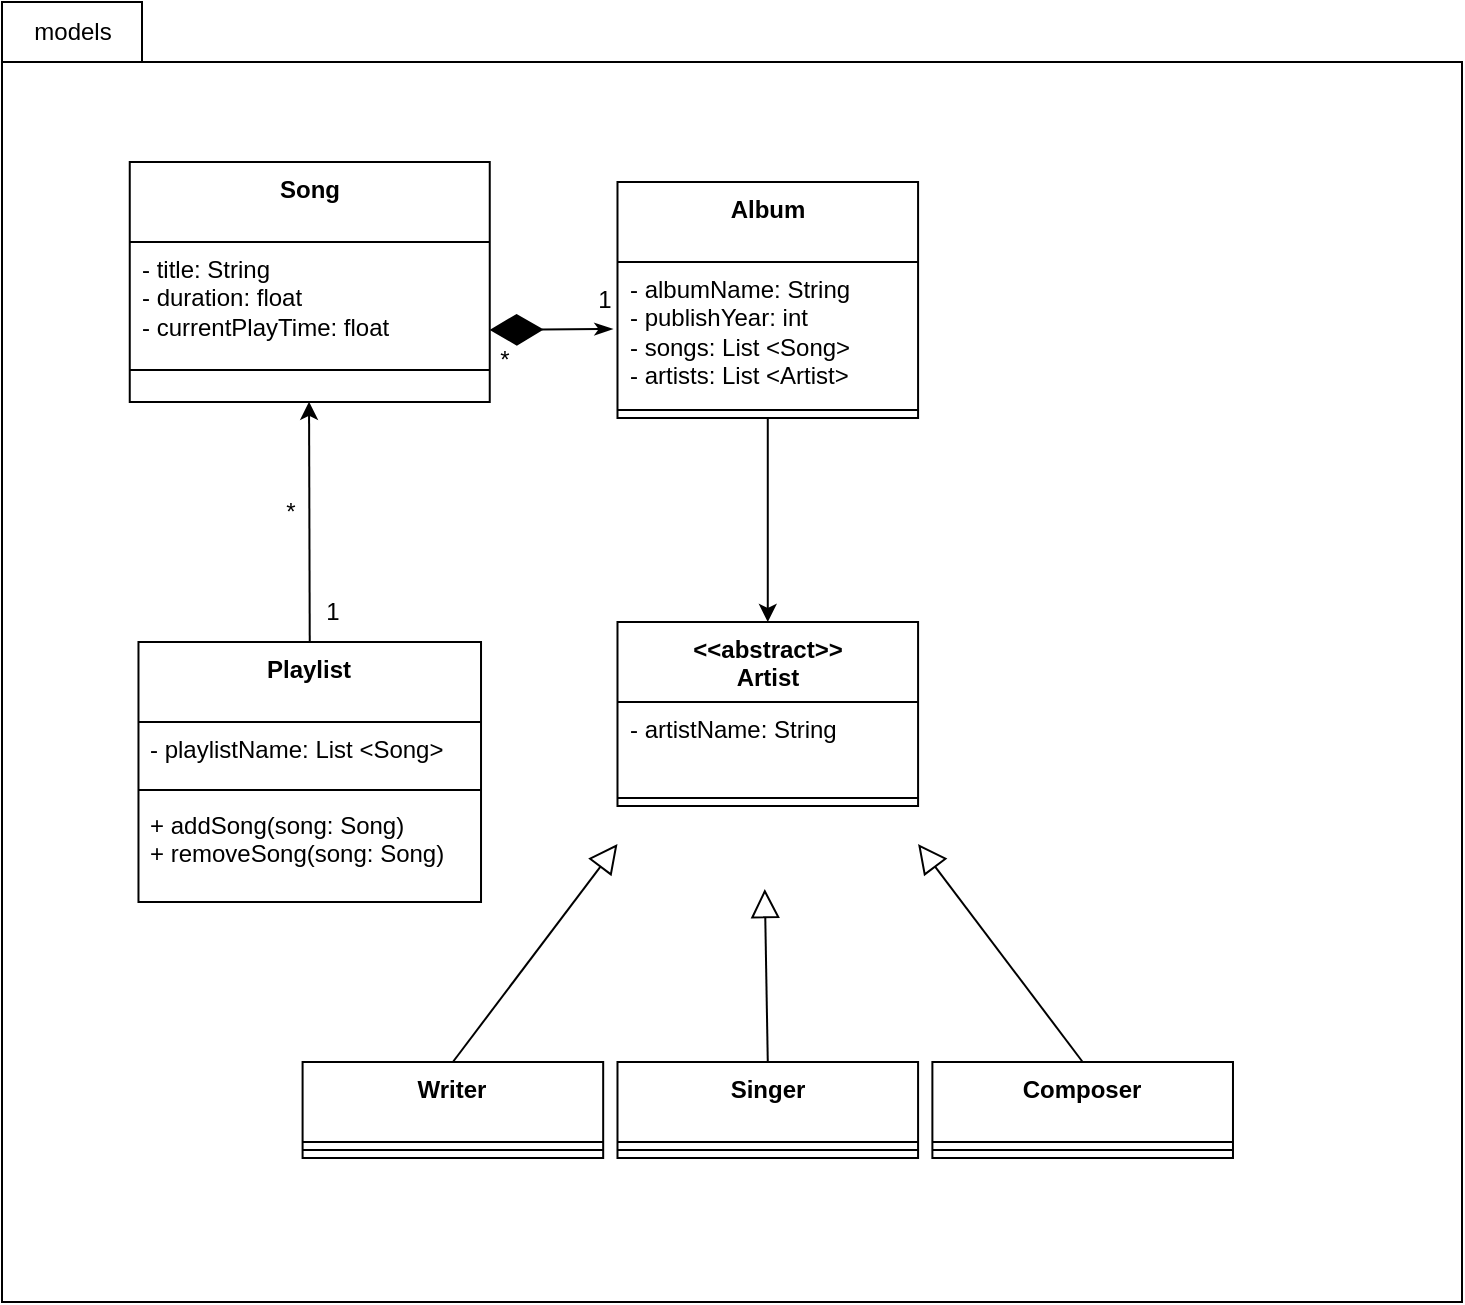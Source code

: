 <mxfile>
    <diagram id="-sP7Vog0kfrc2KqKxCqc" name="Page-1">
        <mxGraphModel dx="822" dy="279" grid="1" gridSize="10" guides="1" tooltips="1" connect="1" arrows="1" fold="1" page="1" pageScale="1" pageWidth="850" pageHeight="1100" math="0" shadow="0">
            <root>
                <mxCell id="0"/>
                <mxCell id="1" parent="0"/>
                <mxCell id="9" value="" style="group" parent="1" vertex="1" connectable="0">
                    <mxGeometry x="140" y="40" width="730" height="650" as="geometry"/>
                </mxCell>
                <mxCell id="6" value="" style="shape=folder;fontStyle=1;spacingTop=10;tabWidth=70;tabHeight=30;tabPosition=left;html=1;whiteSpace=wrap;" parent="9" vertex="1">
                    <mxGeometry width="730" height="650" as="geometry"/>
                </mxCell>
                <mxCell id="8" value="models" style="text;html=1;align=center;verticalAlign=middle;resizable=0;points=[];autosize=1;strokeColor=none;fillColor=none;" parent="9" vertex="1">
                    <mxGeometry width="70" height="30" as="geometry"/>
                </mxCell>
                <mxCell id="17" value="&lt;div&gt;Song&lt;/div&gt;" style="swimlane;fontStyle=1;align=center;verticalAlign=top;childLayout=stackLayout;horizontal=1;startSize=40;horizontalStack=0;resizeParent=1;resizeParentMax=0;resizeLast=0;collapsible=1;marginBottom=0;whiteSpace=wrap;html=1;" parent="9" vertex="1">
                    <mxGeometry x="63.875" y="80" width="180" height="120" as="geometry">
                        <mxRectangle x="550" y="190" width="110" height="40" as="alternateBounds"/>
                    </mxGeometry>
                </mxCell>
                <mxCell id="18" value="- title: String&lt;div&gt;- duration: float&lt;br&gt;&lt;div&gt;- currentPlayTime: float&lt;br&gt;&lt;/div&gt;&lt;/div&gt;" style="text;strokeColor=none;fillColor=none;align=left;verticalAlign=top;spacingLeft=4;spacingRight=4;overflow=hidden;rotatable=0;points=[[0,0.5],[1,0.5]];portConstraint=eastwest;whiteSpace=wrap;html=1;" parent="17" vertex="1">
                    <mxGeometry y="40" width="180" height="60" as="geometry"/>
                </mxCell>
                <mxCell id="19" value="" style="line;strokeWidth=1;fillColor=none;align=left;verticalAlign=middle;spacingTop=-1;spacingLeft=3;spacingRight=3;rotatable=0;labelPosition=right;points=[];portConstraint=eastwest;strokeColor=inherit;" parent="17" vertex="1">
                    <mxGeometry y="100" width="180" height="8" as="geometry"/>
                </mxCell>
                <mxCell id="20" value="&lt;div&gt;&lt;br&gt;&lt;/div&gt;" style="text;strokeColor=none;fillColor=none;align=left;verticalAlign=top;spacingLeft=4;spacingRight=4;overflow=hidden;rotatable=0;points=[[0,0.5],[1,0.5]];portConstraint=eastwest;whiteSpace=wrap;html=1;" parent="17" vertex="1">
                    <mxGeometry y="108" width="180" height="12" as="geometry"/>
                </mxCell>
                <mxCell id="38" style="edgeStyle=none;html=1;exitX=0.5;exitY=1;exitDx=0;exitDy=0;entryX=0.5;entryY=0;entryDx=0;entryDy=0;" parent="9" source="10" target="2" edge="1">
                    <mxGeometry relative="1" as="geometry"/>
                </mxCell>
                <mxCell id="10" value="&lt;div&gt;Album&lt;/div&gt;" style="swimlane;fontStyle=1;align=center;verticalAlign=top;childLayout=stackLayout;horizontal=1;startSize=40;horizontalStack=0;resizeParent=1;resizeParentMax=0;resizeLast=0;collapsible=1;marginBottom=0;whiteSpace=wrap;html=1;" parent="9" vertex="1">
                    <mxGeometry x="307.745" y="90" width="150.294" height="118" as="geometry">
                        <mxRectangle x="550" y="190" width="110" height="40" as="alternateBounds"/>
                    </mxGeometry>
                </mxCell>
                <mxCell id="11" value="&lt;font style=&quot;color: light-dark(rgb(0, 0, 0), rgb(255, 255, 255));&quot;&gt;- albumName: String&lt;/font&gt;&lt;div&gt;&lt;font style=&quot;color: light-dark(rgb(0, 0, 0), rgb(255, 255, 255));&quot;&gt;- publishYear: int&lt;br&gt;&lt;/font&gt;&lt;div&gt;&lt;font style=&quot;color: light-dark(rgb(0, 0, 0), rgb(255, 255, 255));&quot;&gt;- songs: List &amp;lt;Song&amp;gt;&lt;/font&gt;&lt;/div&gt;&lt;div&gt;- artists: List &amp;lt;Artist&amp;gt;&lt;/div&gt;&lt;/div&gt;" style="text;strokeColor=none;fillColor=none;align=left;verticalAlign=top;spacingLeft=4;spacingRight=4;overflow=hidden;rotatable=0;points=[[0,0.5],[1,0.5]];portConstraint=eastwest;whiteSpace=wrap;html=1;" parent="10" vertex="1">
                    <mxGeometry y="40" width="150.294" height="70" as="geometry"/>
                </mxCell>
                <mxCell id="12" value="" style="line;strokeWidth=1;fillColor=none;align=left;verticalAlign=middle;spacingTop=-1;spacingLeft=3;spacingRight=3;rotatable=0;labelPosition=right;points=[];portConstraint=eastwest;strokeColor=inherit;" parent="10" vertex="1">
                    <mxGeometry y="110" width="150.294" height="8" as="geometry"/>
                </mxCell>
                <mxCell id="26" value="" style="endArrow=diamondThin;endFill=1;endSize=24;html=1;exitX=0.635;exitY=0.983;exitDx=0;exitDy=0;entryX=1.006;entryY=1.054;entryDx=0;entryDy=0;entryPerimeter=0;startArrow=classicThin;startFill=1;exitPerimeter=0;" parent="9" source="32" edge="1">
                    <mxGeometry width="160" relative="1" as="geometry">
                        <mxPoint x="306.665" y="124.68" as="sourcePoint"/>
                        <mxPoint x="243.875" y="164.0" as="targetPoint"/>
                    </mxGeometry>
                </mxCell>
                <mxCell id="32" value="1" style="text;html=1;align=center;verticalAlign=middle;resizable=0;points=[];autosize=1;strokeColor=none;fillColor=none;" parent="9" vertex="1">
                    <mxGeometry x="286.275" y="134" width="30" height="30" as="geometry"/>
                </mxCell>
                <mxCell id="33" value="*" style="text;html=1;align=center;verticalAlign=middle;resizable=0;points=[];autosize=1;strokeColor=none;fillColor=none;" parent="9" vertex="1">
                    <mxGeometry x="236.176" y="164" width="30" height="30" as="geometry"/>
                </mxCell>
                <mxCell id="22" value="&lt;div&gt;Playlist&lt;/div&gt;" style="swimlane;fontStyle=1;align=center;verticalAlign=top;childLayout=stackLayout;horizontal=1;startSize=40;horizontalStack=0;resizeParent=1;resizeParentMax=0;resizeLast=0;collapsible=1;marginBottom=0;whiteSpace=wrap;html=1;" parent="9" vertex="1">
                    <mxGeometry x="68.24" y="320" width="171.27" height="130" as="geometry">
                        <mxRectangle x="550" y="190" width="110" height="40" as="alternateBounds"/>
                    </mxGeometry>
                </mxCell>
                <mxCell id="23" value="- playlistName: List &amp;lt;Song&amp;gt;&lt;div&gt;&lt;br&gt;&lt;/div&gt;" style="text;strokeColor=none;fillColor=none;align=left;verticalAlign=top;spacingLeft=4;spacingRight=4;overflow=hidden;rotatable=0;points=[[0,0.5],[1,0.5]];portConstraint=eastwest;whiteSpace=wrap;html=1;" parent="22" vertex="1">
                    <mxGeometry y="40" width="171.27" height="30" as="geometry"/>
                </mxCell>
                <mxCell id="24" value="" style="line;strokeWidth=1;fillColor=none;align=left;verticalAlign=middle;spacingTop=-1;spacingLeft=3;spacingRight=3;rotatable=0;labelPosition=right;points=[];portConstraint=eastwest;strokeColor=inherit;" parent="22" vertex="1">
                    <mxGeometry y="70" width="171.27" height="8" as="geometry"/>
                </mxCell>
                <mxCell id="25" value="&lt;div&gt;+ addSong(song: Song)&lt;/div&gt;&lt;div&gt;+ removeSong(song: Song)&lt;/div&gt;" style="text;strokeColor=none;fillColor=none;align=left;verticalAlign=top;spacingLeft=4;spacingRight=4;overflow=hidden;rotatable=0;points=[[0,0.5],[1,0.5]];portConstraint=eastwest;whiteSpace=wrap;html=1;" parent="22" vertex="1">
                    <mxGeometry y="78" width="171.27" height="52" as="geometry"/>
                </mxCell>
                <mxCell id="34" style="edgeStyle=none;html=1;exitX=0.5;exitY=0;exitDx=0;exitDy=0;entryX=0.498;entryY=0.991;entryDx=0;entryDy=0;entryPerimeter=0;" parent="9" source="22" target="20" edge="1">
                    <mxGeometry relative="1" as="geometry"/>
                </mxCell>
                <mxCell id="35" value="1" style="text;html=1;align=center;verticalAlign=middle;resizable=0;points=[];autosize=1;strokeColor=none;fillColor=none;" parent="9" vertex="1">
                    <mxGeometry x="150.294" y="290" width="30" height="30" as="geometry"/>
                </mxCell>
                <mxCell id="36" value="*" style="text;html=1;align=center;verticalAlign=middle;resizable=0;points=[];autosize=1;strokeColor=none;fillColor=none;" parent="9" vertex="1">
                    <mxGeometry x="128.824" y="240" width="30" height="30" as="geometry"/>
                </mxCell>
                <mxCell id="2" value="&lt;div&gt;&amp;lt;&amp;lt;abstract&amp;gt;&amp;gt;&lt;/div&gt;Artist" style="swimlane;fontStyle=1;align=center;verticalAlign=top;childLayout=stackLayout;horizontal=1;startSize=40;horizontalStack=0;resizeParent=1;resizeParentMax=0;resizeLast=0;collapsible=1;marginBottom=0;whiteSpace=wrap;html=1;" parent="9" vertex="1">
                    <mxGeometry x="307.745" y="310" width="150.294" height="92" as="geometry">
                        <mxRectangle x="550" y="190" width="110" height="40" as="alternateBounds"/>
                    </mxGeometry>
                </mxCell>
                <mxCell id="3" value="- artistName: String" style="text;strokeColor=none;fillColor=none;align=left;verticalAlign=top;spacingLeft=4;spacingRight=4;overflow=hidden;rotatable=0;points=[[0,0.5],[1,0.5]];portConstraint=eastwest;whiteSpace=wrap;html=1;" parent="2" vertex="1">
                    <mxGeometry y="40" width="150.294" height="44" as="geometry"/>
                </mxCell>
                <mxCell id="4" value="" style="line;strokeWidth=1;fillColor=none;align=left;verticalAlign=middle;spacingTop=-1;spacingLeft=3;spacingRight=3;rotatable=0;labelPosition=right;points=[];portConstraint=eastwest;strokeColor=inherit;" parent="2" vertex="1">
                    <mxGeometry y="84" width="150.294" height="8" as="geometry"/>
                </mxCell>
                <mxCell id="41" value="&lt;div&gt;Composer&lt;/div&gt;" style="swimlane;fontStyle=1;align=center;verticalAlign=top;childLayout=stackLayout;horizontal=1;startSize=40;horizontalStack=0;resizeParent=1;resizeParentMax=0;resizeLast=0;collapsible=1;marginBottom=0;whiteSpace=wrap;html=1;" parent="9" vertex="1">
                    <mxGeometry x="465.196" y="530" width="150.294" height="48" as="geometry">
                        <mxRectangle x="550" y="190" width="110" height="40" as="alternateBounds"/>
                    </mxGeometry>
                </mxCell>
                <mxCell id="43" value="" style="line;strokeWidth=1;fillColor=none;align=left;verticalAlign=middle;spacingTop=-1;spacingLeft=3;spacingRight=3;rotatable=0;labelPosition=right;points=[];portConstraint=eastwest;strokeColor=inherit;" parent="41" vertex="1">
                    <mxGeometry y="40" width="150.294" height="8" as="geometry"/>
                </mxCell>
                <mxCell id="45" value="&lt;div&gt;Singer&lt;/div&gt;" style="swimlane;fontStyle=1;align=center;verticalAlign=top;childLayout=stackLayout;horizontal=1;startSize=40;horizontalStack=0;resizeParent=1;resizeParentMax=0;resizeLast=0;collapsible=1;marginBottom=0;whiteSpace=wrap;html=1;" parent="9" vertex="1">
                    <mxGeometry x="307.745" y="530" width="150.294" height="48" as="geometry">
                        <mxRectangle x="550" y="190" width="110" height="40" as="alternateBounds"/>
                    </mxGeometry>
                </mxCell>
                <mxCell id="47" value="" style="line;strokeWidth=1;fillColor=none;align=left;verticalAlign=middle;spacingTop=-1;spacingLeft=3;spacingRight=3;rotatable=0;labelPosition=right;points=[];portConstraint=eastwest;strokeColor=inherit;" parent="45" vertex="1">
                    <mxGeometry y="40" width="150.294" height="8" as="geometry"/>
                </mxCell>
                <mxCell id="49" value="&lt;div&gt;Writer&lt;/div&gt;" style="swimlane;fontStyle=1;align=center;verticalAlign=top;childLayout=stackLayout;horizontal=1;startSize=40;horizontalStack=0;resizeParent=1;resizeParentMax=0;resizeLast=0;collapsible=1;marginBottom=0;whiteSpace=wrap;html=1;" parent="9" vertex="1">
                    <mxGeometry x="150.294" y="530" width="150.294" height="48" as="geometry">
                        <mxRectangle x="550" y="190" width="110" height="40" as="alternateBounds"/>
                    </mxGeometry>
                </mxCell>
                <mxCell id="51" value="" style="line;strokeWidth=1;fillColor=none;align=left;verticalAlign=middle;spacingTop=-1;spacingLeft=3;spacingRight=3;rotatable=0;labelPosition=right;points=[];portConstraint=eastwest;strokeColor=inherit;" parent="49" vertex="1">
                    <mxGeometry y="40" width="150.294" height="8" as="geometry"/>
                </mxCell>
                <mxCell id="53" value="" style="endArrow=block;endFill=0;endSize=12;html=1;exitX=0.5;exitY=0;exitDx=0;exitDy=0;entryX=0.49;entryY=1.092;entryDx=0;entryDy=0;entryPerimeter=0;" parent="9" source="45" edge="1">
                    <mxGeometry width="160" relative="1" as="geometry">
                        <mxPoint x="314.902" y="620" as="sourcePoint"/>
                        <mxPoint x="381.389" y="443.496" as="targetPoint"/>
                    </mxGeometry>
                </mxCell>
                <mxCell id="57" value="" style="endArrow=block;endFill=0;endSize=12;html=1;exitX=0.5;exitY=0;exitDx=0;exitDy=0;entryX=0;entryY=0.5;entryDx=0;entryDy=0;" parent="9" source="49" edge="1">
                    <mxGeometry width="160" relative="1" as="geometry">
                        <mxPoint x="390.049" y="540" as="sourcePoint"/>
                        <mxPoint x="307.745" y="421" as="targetPoint"/>
                    </mxGeometry>
                </mxCell>
                <mxCell id="58" value="" style="endArrow=block;endFill=0;endSize=12;html=1;exitX=0.5;exitY=0;exitDx=0;exitDy=0;entryX=1;entryY=0.5;entryDx=0;entryDy=0;" parent="9" source="41" edge="1">
                    <mxGeometry width="160" relative="1" as="geometry">
                        <mxPoint x="318.48" y="590" as="sourcePoint"/>
                        <mxPoint x="458.039" y="421" as="targetPoint"/>
                    </mxGeometry>
                </mxCell>
            </root>
        </mxGraphModel>
    </diagram>
</mxfile>